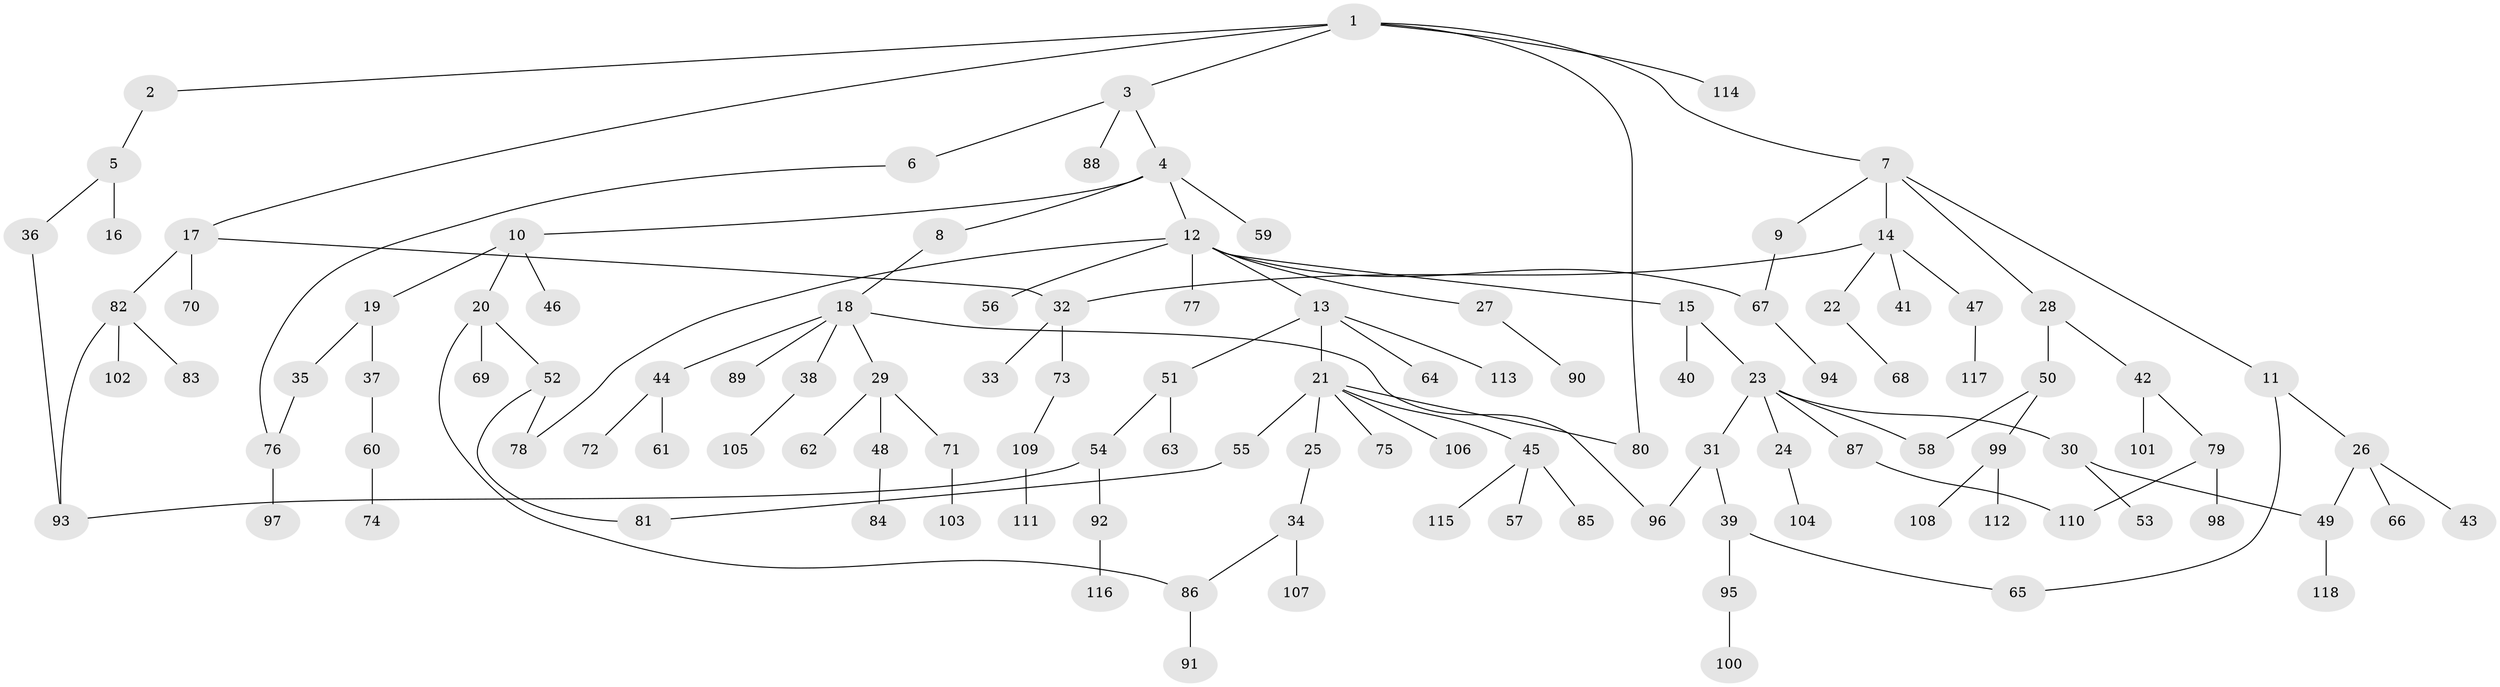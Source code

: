 // Generated by graph-tools (version 1.1) at 2025/25/03/09/25 03:25:32]
// undirected, 118 vertices, 131 edges
graph export_dot {
graph [start="1"]
  node [color=gray90,style=filled];
  1;
  2;
  3;
  4;
  5;
  6;
  7;
  8;
  9;
  10;
  11;
  12;
  13;
  14;
  15;
  16;
  17;
  18;
  19;
  20;
  21;
  22;
  23;
  24;
  25;
  26;
  27;
  28;
  29;
  30;
  31;
  32;
  33;
  34;
  35;
  36;
  37;
  38;
  39;
  40;
  41;
  42;
  43;
  44;
  45;
  46;
  47;
  48;
  49;
  50;
  51;
  52;
  53;
  54;
  55;
  56;
  57;
  58;
  59;
  60;
  61;
  62;
  63;
  64;
  65;
  66;
  67;
  68;
  69;
  70;
  71;
  72;
  73;
  74;
  75;
  76;
  77;
  78;
  79;
  80;
  81;
  82;
  83;
  84;
  85;
  86;
  87;
  88;
  89;
  90;
  91;
  92;
  93;
  94;
  95;
  96;
  97;
  98;
  99;
  100;
  101;
  102;
  103;
  104;
  105;
  106;
  107;
  108;
  109;
  110;
  111;
  112;
  113;
  114;
  115;
  116;
  117;
  118;
  1 -- 2;
  1 -- 3;
  1 -- 7;
  1 -- 17;
  1 -- 80;
  1 -- 114;
  2 -- 5;
  3 -- 4;
  3 -- 6;
  3 -- 88;
  4 -- 8;
  4 -- 10;
  4 -- 12;
  4 -- 59;
  5 -- 16;
  5 -- 36;
  6 -- 76;
  7 -- 9;
  7 -- 11;
  7 -- 14;
  7 -- 28;
  8 -- 18;
  9 -- 67;
  10 -- 19;
  10 -- 20;
  10 -- 46;
  11 -- 26;
  11 -- 65;
  12 -- 13;
  12 -- 15;
  12 -- 27;
  12 -- 56;
  12 -- 77;
  12 -- 67;
  12 -- 78;
  13 -- 21;
  13 -- 51;
  13 -- 64;
  13 -- 113;
  14 -- 22;
  14 -- 32;
  14 -- 41;
  14 -- 47;
  15 -- 23;
  15 -- 40;
  17 -- 70;
  17 -- 82;
  17 -- 32;
  18 -- 29;
  18 -- 38;
  18 -- 44;
  18 -- 89;
  18 -- 96;
  19 -- 35;
  19 -- 37;
  20 -- 52;
  20 -- 69;
  20 -- 86;
  21 -- 25;
  21 -- 45;
  21 -- 55;
  21 -- 75;
  21 -- 106;
  21 -- 80;
  22 -- 68;
  23 -- 24;
  23 -- 30;
  23 -- 31;
  23 -- 58;
  23 -- 87;
  24 -- 104;
  25 -- 34;
  26 -- 43;
  26 -- 66;
  26 -- 49;
  27 -- 90;
  28 -- 42;
  28 -- 50;
  29 -- 48;
  29 -- 62;
  29 -- 71;
  30 -- 49;
  30 -- 53;
  31 -- 39;
  31 -- 96;
  32 -- 33;
  32 -- 73;
  34 -- 86;
  34 -- 107;
  35 -- 76;
  36 -- 93;
  37 -- 60;
  38 -- 105;
  39 -- 65;
  39 -- 95;
  42 -- 79;
  42 -- 101;
  44 -- 61;
  44 -- 72;
  45 -- 57;
  45 -- 85;
  45 -- 115;
  47 -- 117;
  48 -- 84;
  49 -- 118;
  50 -- 99;
  50 -- 58;
  51 -- 54;
  51 -- 63;
  52 -- 78;
  52 -- 81;
  54 -- 92;
  54 -- 93;
  55 -- 81;
  60 -- 74;
  67 -- 94;
  71 -- 103;
  73 -- 109;
  76 -- 97;
  79 -- 98;
  79 -- 110;
  82 -- 83;
  82 -- 93;
  82 -- 102;
  86 -- 91;
  87 -- 110;
  92 -- 116;
  95 -- 100;
  99 -- 108;
  99 -- 112;
  109 -- 111;
}
